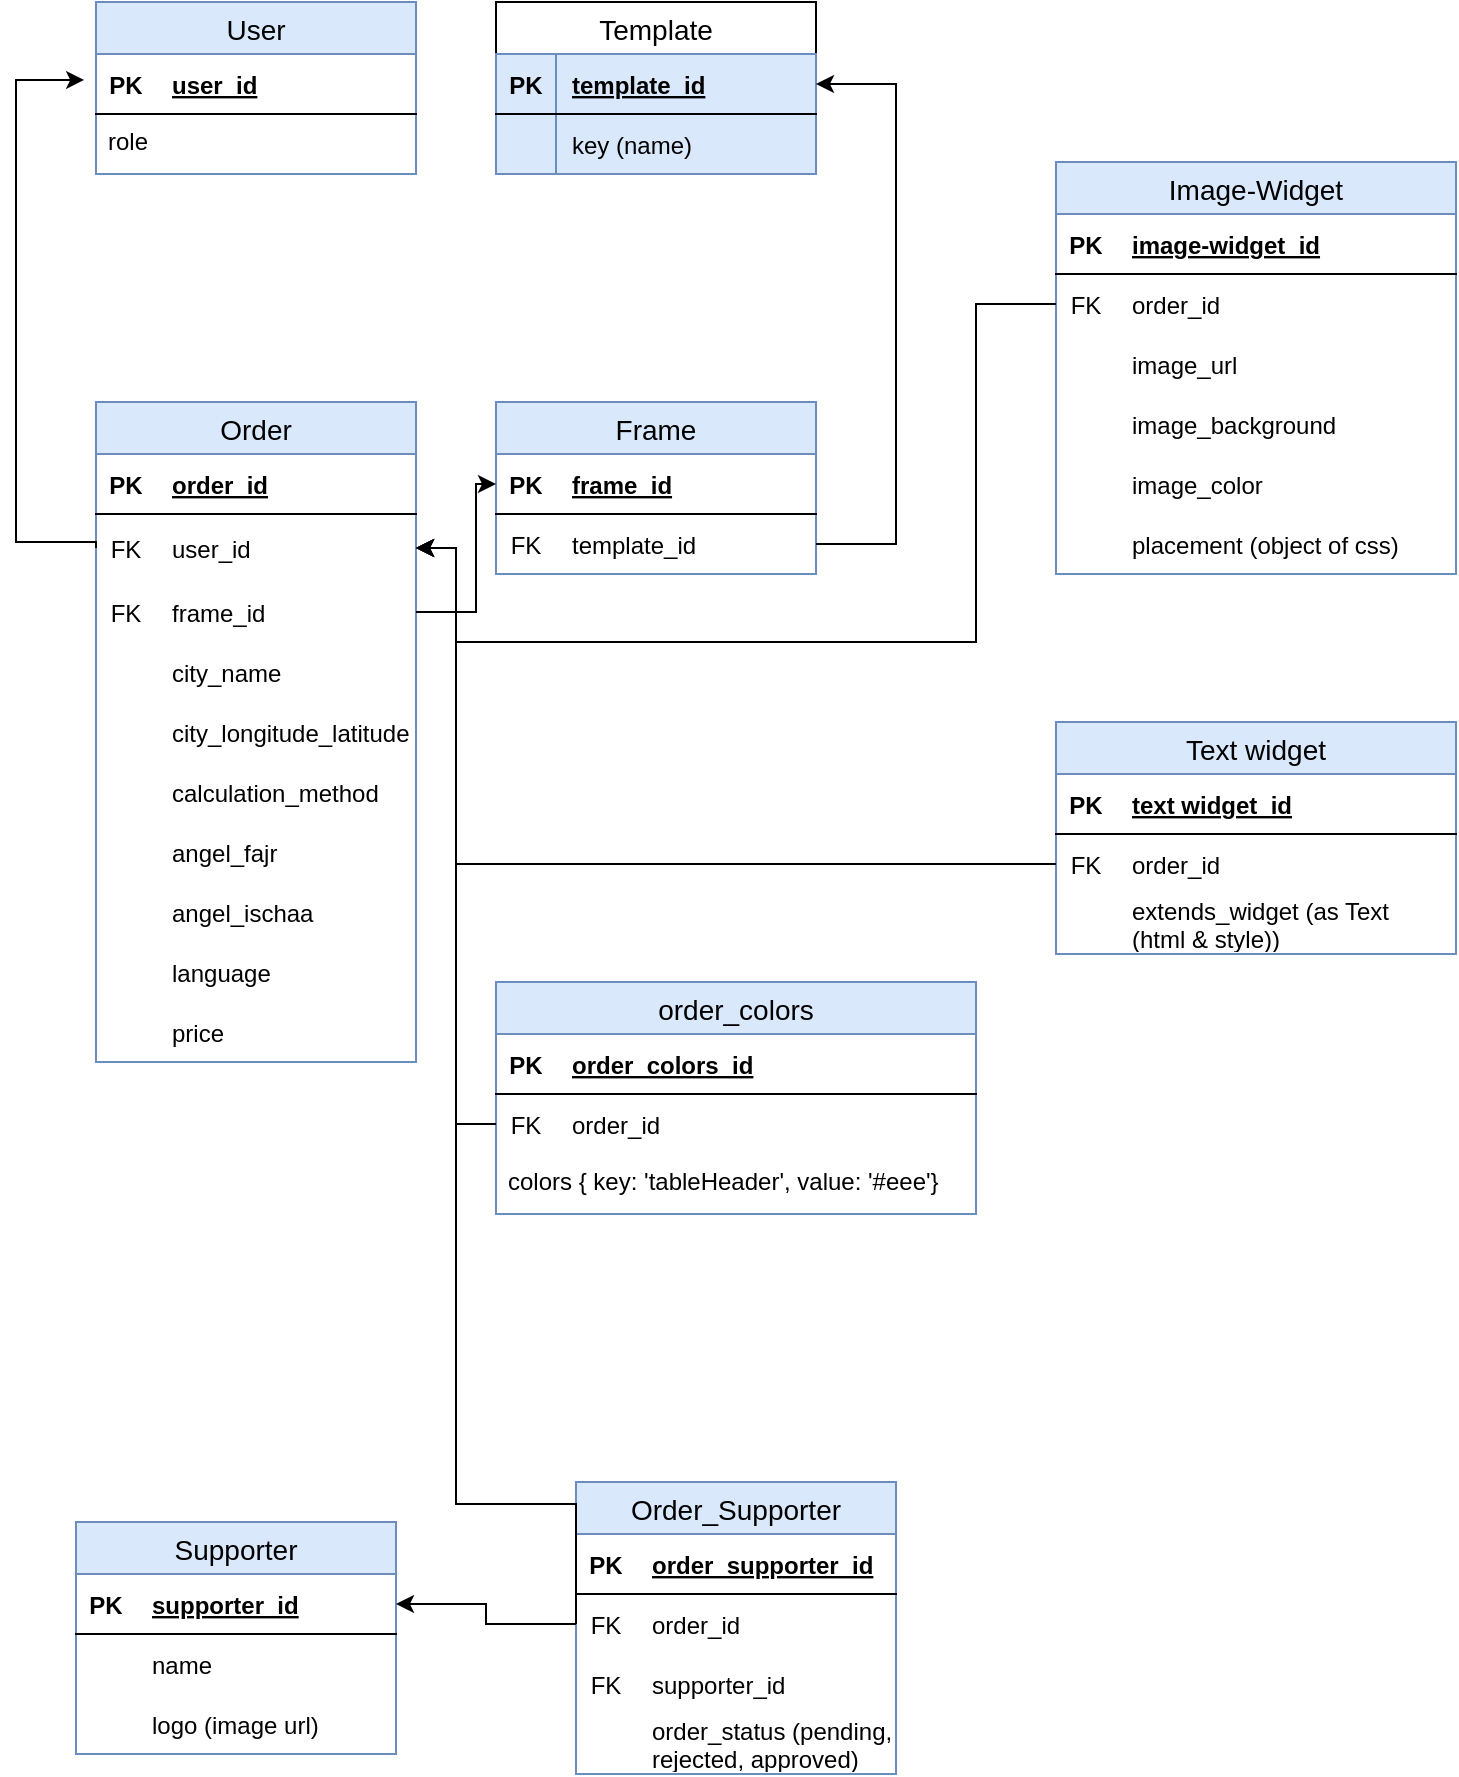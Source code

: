 <mxfile version="14.2.9" type="github">
  <diagram id="lNTlGjeYyoGgXa6DHMvn" name="Page-2">
    <mxGraphModel dx="1108" dy="449" grid="1" gridSize="10" guides="1" tooltips="1" connect="1" arrows="1" fold="1" page="1" pageScale="1" pageWidth="850" pageHeight="1100" math="0" shadow="0">
      <root>
        <mxCell id="7pYmxudPTS8PX-iI0D-J-0" />
        <mxCell id="7pYmxudPTS8PX-iI0D-J-1" parent="7pYmxudPTS8PX-iI0D-J-0" />
        <mxCell id="hTijh6sv9mdmgn5TBjgi-24" value="User" style="swimlane;fontStyle=0;childLayout=stackLayout;horizontal=1;startSize=26;horizontalStack=0;resizeParent=1;resizeParentMax=0;resizeLast=0;collapsible=1;marginBottom=0;align=center;fontSize=14;labelBackgroundColor=none;fillColor=#dae8fc;strokeColor=#6c8ebf;" parent="7pYmxudPTS8PX-iI0D-J-1" vertex="1">
          <mxGeometry x="80" y="40" width="160" height="86" as="geometry" />
        </mxCell>
        <mxCell id="hTijh6sv9mdmgn5TBjgi-28" value="" style="shape=table;startSize=0;container=1;collapsible=1;childLayout=tableLayout;fixedRows=1;rowLines=0;fontStyle=0;align=center;resizeLast=1;strokeColor=none;fillColor=none;" parent="hTijh6sv9mdmgn5TBjgi-24" vertex="1">
          <mxGeometry y="26" width="160" height="30" as="geometry" />
        </mxCell>
        <mxCell id="hTijh6sv9mdmgn5TBjgi-29" value="" style="shape=partialRectangle;collapsible=0;dropTarget=0;pointerEvents=0;fillColor=none;top=0;left=0;bottom=1;right=0;points=[[0,0.5],[1,0.5]];portConstraint=eastwest;" parent="hTijh6sv9mdmgn5TBjgi-28" vertex="1">
          <mxGeometry width="160" height="30" as="geometry" />
        </mxCell>
        <mxCell id="hTijh6sv9mdmgn5TBjgi-30" value="PK" style="shape=partialRectangle;connectable=0;fillColor=none;top=0;left=0;bottom=0;right=0;fontStyle=1;overflow=hidden;" parent="hTijh6sv9mdmgn5TBjgi-29" vertex="1">
          <mxGeometry width="30" height="30" as="geometry" />
        </mxCell>
        <mxCell id="hTijh6sv9mdmgn5TBjgi-31" value="user_id" style="shape=partialRectangle;connectable=0;fillColor=none;top=0;left=0;bottom=0;right=0;align=left;spacingLeft=6;fontStyle=5;overflow=hidden;" parent="hTijh6sv9mdmgn5TBjgi-29" vertex="1">
          <mxGeometry x="30" width="130" height="30" as="geometry" />
        </mxCell>
        <mxCell id="hTijh6sv9mdmgn5TBjgi-32" value="role&#xa;" style="text;strokeColor=none;fillColor=none;spacingLeft=4;spacingRight=4;overflow=hidden;rotatable=0;points=[[0,0.5],[1,0.5]];portConstraint=eastwest;fontSize=12;" parent="hTijh6sv9mdmgn5TBjgi-24" vertex="1">
          <mxGeometry y="56" width="160" height="30" as="geometry" />
        </mxCell>
        <mxCell id="hTijh6sv9mdmgn5TBjgi-33" value="Template" style="swimlane;fontStyle=0;childLayout=stackLayout;horizontal=1;startSize=26;horizontalStack=0;resizeParent=1;resizeParentMax=0;resizeLast=0;collapsible=1;marginBottom=0;align=center;fontSize=14;" parent="7pYmxudPTS8PX-iI0D-J-1" vertex="1">
          <mxGeometry x="280" y="40" width="160" height="86" as="geometry" />
        </mxCell>
        <mxCell id="hTijh6sv9mdmgn5TBjgi-54" value="" style="shape=table;startSize=0;container=1;collapsible=1;childLayout=tableLayout;fixedRows=1;rowLines=0;fontStyle=0;align=center;resizeLast=1;strokeColor=#6c8ebf;fillColor=#dae8fc;" parent="hTijh6sv9mdmgn5TBjgi-33" vertex="1">
          <mxGeometry y="26" width="160" height="60" as="geometry" />
        </mxCell>
        <mxCell id="hTijh6sv9mdmgn5TBjgi-55" value="" style="shape=partialRectangle;collapsible=0;dropTarget=0;pointerEvents=0;fillColor=none;top=0;left=0;bottom=1;right=0;points=[[0,0.5],[1,0.5]];portConstraint=eastwest;" parent="hTijh6sv9mdmgn5TBjgi-54" vertex="1">
          <mxGeometry width="160" height="30" as="geometry" />
        </mxCell>
        <mxCell id="hTijh6sv9mdmgn5TBjgi-56" value="PK" style="shape=partialRectangle;connectable=0;fillColor=none;top=0;left=0;bottom=0;right=0;fontStyle=1;overflow=hidden;" parent="hTijh6sv9mdmgn5TBjgi-55" vertex="1">
          <mxGeometry width="30" height="30" as="geometry" />
        </mxCell>
        <mxCell id="hTijh6sv9mdmgn5TBjgi-57" value="template_id" style="shape=partialRectangle;connectable=0;fillColor=none;top=0;left=0;bottom=0;right=0;align=left;spacingLeft=6;fontStyle=5;overflow=hidden;" parent="hTijh6sv9mdmgn5TBjgi-55" vertex="1">
          <mxGeometry x="30" width="130" height="30" as="geometry" />
        </mxCell>
        <mxCell id="vmlLHmMvmx5tRYjKUQFj-4" value="" style="shape=partialRectangle;collapsible=0;dropTarget=0;pointerEvents=0;fillColor=none;top=0;left=0;bottom=0;right=0;points=[[0,0.5],[1,0.5]];portConstraint=eastwest;" parent="hTijh6sv9mdmgn5TBjgi-54" vertex="1">
          <mxGeometry y="30" width="160" height="30" as="geometry" />
        </mxCell>
        <mxCell id="vmlLHmMvmx5tRYjKUQFj-5" value="" style="shape=partialRectangle;connectable=0;fillColor=none;top=0;left=0;bottom=0;right=0;editable=1;overflow=hidden;" parent="vmlLHmMvmx5tRYjKUQFj-4" vertex="1">
          <mxGeometry width="30" height="30" as="geometry" />
        </mxCell>
        <mxCell id="vmlLHmMvmx5tRYjKUQFj-6" value="key (name)" style="shape=partialRectangle;connectable=0;fillColor=none;top=0;left=0;bottom=0;right=0;align=left;spacingLeft=6;overflow=hidden;" parent="vmlLHmMvmx5tRYjKUQFj-4" vertex="1">
          <mxGeometry x="30" width="130" height="30" as="geometry" />
        </mxCell>
        <mxCell id="hTijh6sv9mdmgn5TBjgi-37" value="Order" style="swimlane;fontStyle=0;childLayout=stackLayout;horizontal=1;startSize=26;horizontalStack=0;resizeParent=1;resizeParentMax=0;resizeLast=0;collapsible=1;marginBottom=0;align=center;fontSize=14;fillColor=#dae8fc;strokeColor=#6c8ebf;" parent="7pYmxudPTS8PX-iI0D-J-1" vertex="1">
          <mxGeometry x="80" y="240" width="160" height="330" as="geometry" />
        </mxCell>
        <mxCell id="hTijh6sv9mdmgn5TBjgi-46" value="" style="shape=table;startSize=0;container=1;collapsible=1;childLayout=tableLayout;fixedRows=1;rowLines=0;fontStyle=0;align=center;resizeLast=1;strokeColor=none;fillColor=none;" parent="hTijh6sv9mdmgn5TBjgi-37" vertex="1">
          <mxGeometry y="26" width="160" height="304" as="geometry" />
        </mxCell>
        <mxCell id="hTijh6sv9mdmgn5TBjgi-47" value="" style="shape=partialRectangle;collapsible=0;dropTarget=0;pointerEvents=0;fillColor=none;top=0;left=0;bottom=1;right=0;points=[[0,0.5],[1,0.5]];portConstraint=eastwest;" parent="hTijh6sv9mdmgn5TBjgi-46" vertex="1">
          <mxGeometry width="160" height="30" as="geometry" />
        </mxCell>
        <mxCell id="hTijh6sv9mdmgn5TBjgi-48" value="PK" style="shape=partialRectangle;connectable=0;fillColor=none;top=0;left=0;bottom=0;right=0;fontStyle=1;overflow=hidden;" parent="hTijh6sv9mdmgn5TBjgi-47" vertex="1">
          <mxGeometry width="30" height="30" as="geometry" />
        </mxCell>
        <mxCell id="hTijh6sv9mdmgn5TBjgi-49" value="order_id" style="shape=partialRectangle;connectable=0;fillColor=none;top=0;left=0;bottom=0;right=0;align=left;spacingLeft=6;fontStyle=5;overflow=hidden;" parent="hTijh6sv9mdmgn5TBjgi-47" vertex="1">
          <mxGeometry x="30" width="130" height="30" as="geometry" />
        </mxCell>
        <mxCell id="hTijh6sv9mdmgn5TBjgi-50" value="" style="shape=partialRectangle;collapsible=0;dropTarget=0;pointerEvents=0;fillColor=none;top=0;left=0;bottom=0;right=0;points=[[0,0.5],[1,0.5]];portConstraint=eastwest;" parent="hTijh6sv9mdmgn5TBjgi-46" vertex="1">
          <mxGeometry y="30" width="160" height="34" as="geometry" />
        </mxCell>
        <mxCell id="hTijh6sv9mdmgn5TBjgi-51" value="FK" style="shape=partialRectangle;connectable=0;fillColor=none;top=0;left=0;bottom=0;right=0;fontStyle=0;overflow=hidden;" parent="hTijh6sv9mdmgn5TBjgi-50" vertex="1">
          <mxGeometry width="30" height="34" as="geometry" />
        </mxCell>
        <mxCell id="hTijh6sv9mdmgn5TBjgi-52" value="user_id" style="shape=partialRectangle;connectable=0;fillColor=none;top=0;left=0;bottom=0;right=0;align=left;spacingLeft=6;fontStyle=0;overflow=hidden;" parent="hTijh6sv9mdmgn5TBjgi-50" vertex="1">
          <mxGeometry x="30" width="130" height="34" as="geometry" />
        </mxCell>
        <mxCell id="vmlLHmMvmx5tRYjKUQFj-18" value="" style="shape=partialRectangle;collapsible=0;dropTarget=0;pointerEvents=0;fillColor=none;top=0;left=0;bottom=0;right=0;points=[[0,0.5],[1,0.5]];portConstraint=eastwest;" parent="hTijh6sv9mdmgn5TBjgi-46" vertex="1">
          <mxGeometry y="64" width="160" height="30" as="geometry" />
        </mxCell>
        <mxCell id="vmlLHmMvmx5tRYjKUQFj-19" value="FK" style="shape=partialRectangle;connectable=0;fillColor=none;top=0;left=0;bottom=0;right=0;fontStyle=0;overflow=hidden;" parent="vmlLHmMvmx5tRYjKUQFj-18" vertex="1">
          <mxGeometry width="30" height="30" as="geometry" />
        </mxCell>
        <mxCell id="vmlLHmMvmx5tRYjKUQFj-20" value="frame_id" style="shape=partialRectangle;connectable=0;fillColor=none;top=0;left=0;bottom=0;right=0;align=left;spacingLeft=6;fontStyle=0;overflow=hidden;" parent="vmlLHmMvmx5tRYjKUQFj-18" vertex="1">
          <mxGeometry x="30" width="130" height="30" as="geometry" />
        </mxCell>
        <mxCell id="vmlLHmMvmx5tRYjKUQFj-78" value="" style="shape=partialRectangle;collapsible=0;dropTarget=0;pointerEvents=0;fillColor=none;top=0;left=0;bottom=0;right=0;points=[[0,0.5],[1,0.5]];portConstraint=eastwest;" parent="hTijh6sv9mdmgn5TBjgi-46" vertex="1">
          <mxGeometry y="94" width="160" height="30" as="geometry" />
        </mxCell>
        <mxCell id="vmlLHmMvmx5tRYjKUQFj-79" value="" style="shape=partialRectangle;connectable=0;fillColor=none;top=0;left=0;bottom=0;right=0;editable=1;overflow=hidden;" parent="vmlLHmMvmx5tRYjKUQFj-78" vertex="1">
          <mxGeometry width="30" height="30" as="geometry" />
        </mxCell>
        <mxCell id="vmlLHmMvmx5tRYjKUQFj-80" value="city_name" style="shape=partialRectangle;connectable=0;fillColor=none;top=0;left=0;bottom=0;right=0;align=left;spacingLeft=6;overflow=hidden;" parent="vmlLHmMvmx5tRYjKUQFj-78" vertex="1">
          <mxGeometry x="30" width="130" height="30" as="geometry" />
        </mxCell>
        <mxCell id="vmlLHmMvmx5tRYjKUQFj-87" value="" style="shape=partialRectangle;collapsible=0;dropTarget=0;pointerEvents=0;fillColor=none;top=0;left=0;bottom=0;right=0;points=[[0,0.5],[1,0.5]];portConstraint=eastwest;" parent="hTijh6sv9mdmgn5TBjgi-46" vertex="1">
          <mxGeometry y="124" width="160" height="30" as="geometry" />
        </mxCell>
        <mxCell id="vmlLHmMvmx5tRYjKUQFj-88" value="" style="shape=partialRectangle;connectable=0;fillColor=none;top=0;left=0;bottom=0;right=0;editable=1;overflow=hidden;" parent="vmlLHmMvmx5tRYjKUQFj-87" vertex="1">
          <mxGeometry width="30" height="30" as="geometry" />
        </mxCell>
        <mxCell id="vmlLHmMvmx5tRYjKUQFj-89" value="city_longitude_latitude" style="shape=partialRectangle;connectable=0;fillColor=none;top=0;left=0;bottom=0;right=0;align=left;spacingLeft=6;overflow=hidden;" parent="vmlLHmMvmx5tRYjKUQFj-87" vertex="1">
          <mxGeometry x="30" width="130" height="30" as="geometry" />
        </mxCell>
        <mxCell id="vmlLHmMvmx5tRYjKUQFj-84" value="" style="shape=partialRectangle;collapsible=0;dropTarget=0;pointerEvents=0;fillColor=none;top=0;left=0;bottom=0;right=0;points=[[0,0.5],[1,0.5]];portConstraint=eastwest;" parent="hTijh6sv9mdmgn5TBjgi-46" vertex="1">
          <mxGeometry y="154" width="160" height="30" as="geometry" />
        </mxCell>
        <mxCell id="vmlLHmMvmx5tRYjKUQFj-85" value="" style="shape=partialRectangle;connectable=0;fillColor=none;top=0;left=0;bottom=0;right=0;editable=1;overflow=hidden;" parent="vmlLHmMvmx5tRYjKUQFj-84" vertex="1">
          <mxGeometry width="30" height="30" as="geometry" />
        </mxCell>
        <mxCell id="vmlLHmMvmx5tRYjKUQFj-86" value="calculation_method" style="shape=partialRectangle;connectable=0;fillColor=none;top=0;left=0;bottom=0;right=0;align=left;spacingLeft=6;overflow=hidden;" parent="vmlLHmMvmx5tRYjKUQFj-84" vertex="1">
          <mxGeometry x="30" width="130" height="30" as="geometry" />
        </mxCell>
        <mxCell id="vmlLHmMvmx5tRYjKUQFj-91" value="" style="shape=partialRectangle;collapsible=0;dropTarget=0;pointerEvents=0;fillColor=none;top=0;left=0;bottom=0;right=0;points=[[0,0.5],[1,0.5]];portConstraint=eastwest;" parent="hTijh6sv9mdmgn5TBjgi-46" vertex="1">
          <mxGeometry y="184" width="160" height="30" as="geometry" />
        </mxCell>
        <mxCell id="vmlLHmMvmx5tRYjKUQFj-92" value="" style="shape=partialRectangle;connectable=0;fillColor=none;top=0;left=0;bottom=0;right=0;editable=1;overflow=hidden;" parent="vmlLHmMvmx5tRYjKUQFj-91" vertex="1">
          <mxGeometry width="30" height="30" as="geometry" />
        </mxCell>
        <mxCell id="vmlLHmMvmx5tRYjKUQFj-93" value="angel_fajr" style="shape=partialRectangle;connectable=0;fillColor=none;top=0;left=0;bottom=0;right=0;align=left;spacingLeft=6;overflow=hidden;" parent="vmlLHmMvmx5tRYjKUQFj-91" vertex="1">
          <mxGeometry x="30" width="130" height="30" as="geometry" />
        </mxCell>
        <mxCell id="vmlLHmMvmx5tRYjKUQFj-95" value="" style="shape=partialRectangle;collapsible=0;dropTarget=0;pointerEvents=0;fillColor=none;top=0;left=0;bottom=0;right=0;points=[[0,0.5],[1,0.5]];portConstraint=eastwest;" parent="hTijh6sv9mdmgn5TBjgi-46" vertex="1">
          <mxGeometry y="214" width="160" height="30" as="geometry" />
        </mxCell>
        <mxCell id="vmlLHmMvmx5tRYjKUQFj-96" value="" style="shape=partialRectangle;connectable=0;fillColor=none;top=0;left=0;bottom=0;right=0;editable=1;overflow=hidden;" parent="vmlLHmMvmx5tRYjKUQFj-95" vertex="1">
          <mxGeometry width="30" height="30" as="geometry" />
        </mxCell>
        <mxCell id="vmlLHmMvmx5tRYjKUQFj-97" value="angel_ischaa" style="shape=partialRectangle;connectable=0;fillColor=none;top=0;left=0;bottom=0;right=0;align=left;spacingLeft=6;overflow=hidden;" parent="vmlLHmMvmx5tRYjKUQFj-95" vertex="1">
          <mxGeometry x="30" width="130" height="30" as="geometry" />
        </mxCell>
        <mxCell id="vmlLHmMvmx5tRYjKUQFj-109" value="" style="shape=partialRectangle;collapsible=0;dropTarget=0;pointerEvents=0;fillColor=none;top=0;left=0;bottom=0;right=0;points=[[0,0.5],[1,0.5]];portConstraint=eastwest;" parent="hTijh6sv9mdmgn5TBjgi-46" vertex="1">
          <mxGeometry y="244" width="160" height="30" as="geometry" />
        </mxCell>
        <mxCell id="vmlLHmMvmx5tRYjKUQFj-110" value="" style="shape=partialRectangle;connectable=0;fillColor=none;top=0;left=0;bottom=0;right=0;editable=1;overflow=hidden;" parent="vmlLHmMvmx5tRYjKUQFj-109" vertex="1">
          <mxGeometry width="30" height="30" as="geometry" />
        </mxCell>
        <mxCell id="vmlLHmMvmx5tRYjKUQFj-111" value="language" style="shape=partialRectangle;connectable=0;fillColor=none;top=0;left=0;bottom=0;right=0;align=left;spacingLeft=6;overflow=hidden;" parent="vmlLHmMvmx5tRYjKUQFj-109" vertex="1">
          <mxGeometry x="30" width="130" height="30" as="geometry" />
        </mxCell>
        <mxCell id="vmlLHmMvmx5tRYjKUQFj-121" value="" style="shape=partialRectangle;collapsible=0;dropTarget=0;pointerEvents=0;fillColor=none;top=0;left=0;bottom=0;right=0;points=[[0,0.5],[1,0.5]];portConstraint=eastwest;" parent="hTijh6sv9mdmgn5TBjgi-46" vertex="1">
          <mxGeometry y="274" width="160" height="30" as="geometry" />
        </mxCell>
        <mxCell id="vmlLHmMvmx5tRYjKUQFj-122" value="" style="shape=partialRectangle;connectable=0;fillColor=none;top=0;left=0;bottom=0;right=0;editable=1;overflow=hidden;" parent="vmlLHmMvmx5tRYjKUQFj-121" vertex="1">
          <mxGeometry width="30" height="30" as="geometry" />
        </mxCell>
        <mxCell id="vmlLHmMvmx5tRYjKUQFj-123" value="price" style="shape=partialRectangle;connectable=0;fillColor=none;top=0;left=0;bottom=0;right=0;align=left;spacingLeft=6;overflow=hidden;" parent="vmlLHmMvmx5tRYjKUQFj-121" vertex="1">
          <mxGeometry x="30" width="130" height="30" as="geometry" />
        </mxCell>
        <mxCell id="hTijh6sv9mdmgn5TBjgi-53" style="edgeStyle=orthogonalEdgeStyle;rounded=0;orthogonalLoop=1;jettySize=auto;html=1;exitX=0;exitY=0.5;exitDx=0;exitDy=0;entryX=-0.037;entryY=0.433;entryDx=0;entryDy=0;entryPerimeter=0;" parent="7pYmxudPTS8PX-iI0D-J-1" source="hTijh6sv9mdmgn5TBjgi-50" target="hTijh6sv9mdmgn5TBjgi-29" edge="1">
          <mxGeometry relative="1" as="geometry">
            <Array as="points">
              <mxPoint x="80" y="310" />
              <mxPoint x="40" y="310" />
              <mxPoint x="40" y="79" />
            </Array>
          </mxGeometry>
        </mxCell>
        <mxCell id="vmlLHmMvmx5tRYjKUQFj-7" value="Frame" style="swimlane;fontStyle=0;childLayout=stackLayout;horizontal=1;startSize=26;horizontalStack=0;resizeParent=1;resizeParentMax=0;resizeLast=0;collapsible=1;marginBottom=0;align=center;fontSize=14;fillColor=#dae8fc;strokeColor=#6c8ebf;" parent="7pYmxudPTS8PX-iI0D-J-1" vertex="1">
          <mxGeometry x="280" y="240" width="160" height="86" as="geometry" />
        </mxCell>
        <mxCell id="vmlLHmMvmx5tRYjKUQFj-11" value="" style="shape=table;startSize=0;container=1;collapsible=1;childLayout=tableLayout;fixedRows=1;rowLines=0;fontStyle=0;align=center;resizeLast=1;strokeColor=none;fillColor=none;" parent="vmlLHmMvmx5tRYjKUQFj-7" vertex="1">
          <mxGeometry y="26" width="160" height="30" as="geometry" />
        </mxCell>
        <mxCell id="vmlLHmMvmx5tRYjKUQFj-12" value="" style="shape=partialRectangle;collapsible=0;dropTarget=0;pointerEvents=0;fillColor=none;top=0;left=0;bottom=1;right=0;points=[[0,0.5],[1,0.5]];portConstraint=eastwest;" parent="vmlLHmMvmx5tRYjKUQFj-11" vertex="1">
          <mxGeometry width="160" height="30" as="geometry" />
        </mxCell>
        <mxCell id="vmlLHmMvmx5tRYjKUQFj-13" value="PK" style="shape=partialRectangle;connectable=0;fillColor=none;top=0;left=0;bottom=0;right=0;fontStyle=1;overflow=hidden;" parent="vmlLHmMvmx5tRYjKUQFj-12" vertex="1">
          <mxGeometry width="30" height="30" as="geometry" />
        </mxCell>
        <mxCell id="vmlLHmMvmx5tRYjKUQFj-14" value="frame_id" style="shape=partialRectangle;connectable=0;fillColor=none;top=0;left=0;bottom=0;right=0;align=left;spacingLeft=6;fontStyle=5;overflow=hidden;" parent="vmlLHmMvmx5tRYjKUQFj-12" vertex="1">
          <mxGeometry x="30" width="130" height="30" as="geometry" />
        </mxCell>
        <mxCell id="vmlLHmMvmx5tRYjKUQFj-21" value="" style="shape=table;startSize=0;container=1;collapsible=1;childLayout=tableLayout;fixedRows=1;rowLines=0;fontStyle=0;align=center;resizeLast=1;strokeColor=none;fillColor=none;" parent="vmlLHmMvmx5tRYjKUQFj-7" vertex="1">
          <mxGeometry y="56" width="160" height="30" as="geometry" />
        </mxCell>
        <mxCell id="vmlLHmMvmx5tRYjKUQFj-22" value="" style="shape=partialRectangle;collapsible=0;dropTarget=0;pointerEvents=0;fillColor=none;top=0;left=0;bottom=0;right=0;points=[[0,0.5],[1,0.5]];portConstraint=eastwest;" parent="vmlLHmMvmx5tRYjKUQFj-21" vertex="1">
          <mxGeometry width="160" height="30" as="geometry" />
        </mxCell>
        <mxCell id="vmlLHmMvmx5tRYjKUQFj-23" value="FK" style="shape=partialRectangle;connectable=0;fillColor=none;top=0;left=0;bottom=0;right=0;fontStyle=0;overflow=hidden;" parent="vmlLHmMvmx5tRYjKUQFj-22" vertex="1">
          <mxGeometry width="30" height="30" as="geometry" />
        </mxCell>
        <mxCell id="vmlLHmMvmx5tRYjKUQFj-24" value="template_id" style="shape=partialRectangle;connectable=0;fillColor=none;top=0;left=0;bottom=0;right=0;align=left;spacingLeft=6;fontStyle=0;overflow=hidden;" parent="vmlLHmMvmx5tRYjKUQFj-22" vertex="1">
          <mxGeometry x="30" width="130" height="30" as="geometry" />
        </mxCell>
        <mxCell id="vmlLHmMvmx5tRYjKUQFj-25" style="edgeStyle=orthogonalEdgeStyle;rounded=0;orthogonalLoop=1;jettySize=auto;html=1;exitX=1;exitY=0.5;exitDx=0;exitDy=0;entryX=1;entryY=0.5;entryDx=0;entryDy=0;" parent="7pYmxudPTS8PX-iI0D-J-1" source="vmlLHmMvmx5tRYjKUQFj-22" target="hTijh6sv9mdmgn5TBjgi-55" edge="1">
          <mxGeometry relative="1" as="geometry">
            <Array as="points">
              <mxPoint x="480" y="311" />
              <mxPoint x="480" y="81" />
            </Array>
          </mxGeometry>
        </mxCell>
        <mxCell id="vmlLHmMvmx5tRYjKUQFj-28" style="edgeStyle=orthogonalEdgeStyle;rounded=0;orthogonalLoop=1;jettySize=auto;html=1;entryX=0;entryY=0.5;entryDx=0;entryDy=0;" parent="7pYmxudPTS8PX-iI0D-J-1" target="vmlLHmMvmx5tRYjKUQFj-12" edge="1">
          <mxGeometry relative="1" as="geometry">
            <mxPoint x="240" y="345" as="sourcePoint" />
            <Array as="points">
              <mxPoint x="270" y="345" />
              <mxPoint x="270" y="281" />
            </Array>
          </mxGeometry>
        </mxCell>
        <mxCell id="vmlLHmMvmx5tRYjKUQFj-30" value="Image-Widget" style="swimlane;fontStyle=0;childLayout=stackLayout;horizontal=1;startSize=26;horizontalStack=0;resizeParent=1;resizeParentMax=0;resizeLast=0;collapsible=1;marginBottom=0;align=center;fontSize=14;fillColor=#dae8fc;strokeColor=#6c8ebf;" parent="7pYmxudPTS8PX-iI0D-J-1" vertex="1">
          <mxGeometry x="560" y="120" width="200" height="206" as="geometry" />
        </mxCell>
        <mxCell id="vmlLHmMvmx5tRYjKUQFj-34" value="" style="shape=table;startSize=0;container=1;collapsible=1;childLayout=tableLayout;fixedRows=1;rowLines=0;fontStyle=0;align=center;resizeLast=1;strokeColor=none;fillColor=none;" parent="vmlLHmMvmx5tRYjKUQFj-30" vertex="1">
          <mxGeometry y="26" width="200" height="180" as="geometry" />
        </mxCell>
        <mxCell id="vmlLHmMvmx5tRYjKUQFj-35" value="" style="shape=partialRectangle;collapsible=0;dropTarget=0;pointerEvents=0;fillColor=none;top=0;left=0;bottom=1;right=0;points=[[0,0.5],[1,0.5]];portConstraint=eastwest;" parent="vmlLHmMvmx5tRYjKUQFj-34" vertex="1">
          <mxGeometry width="200" height="30" as="geometry" />
        </mxCell>
        <mxCell id="vmlLHmMvmx5tRYjKUQFj-36" value="PK" style="shape=partialRectangle;connectable=0;fillColor=none;top=0;left=0;bottom=0;right=0;fontStyle=1;overflow=hidden;" parent="vmlLHmMvmx5tRYjKUQFj-35" vertex="1">
          <mxGeometry width="30" height="30" as="geometry" />
        </mxCell>
        <mxCell id="vmlLHmMvmx5tRYjKUQFj-37" value="image-widget_id" style="shape=partialRectangle;connectable=0;fillColor=none;top=0;left=0;bottom=0;right=0;align=left;spacingLeft=6;fontStyle=5;overflow=hidden;" parent="vmlLHmMvmx5tRYjKUQFj-35" vertex="1">
          <mxGeometry x="30" width="170" height="30" as="geometry" />
        </mxCell>
        <mxCell id="vmlLHmMvmx5tRYjKUQFj-38" value="" style="shape=partialRectangle;collapsible=0;dropTarget=0;pointerEvents=0;fillColor=none;top=0;left=0;bottom=0;right=0;points=[[0,0.5],[1,0.5]];portConstraint=eastwest;" parent="vmlLHmMvmx5tRYjKUQFj-34" vertex="1">
          <mxGeometry y="30" width="200" height="30" as="geometry" />
        </mxCell>
        <mxCell id="vmlLHmMvmx5tRYjKUQFj-39" value="FK" style="shape=partialRectangle;connectable=0;fillColor=none;top=0;left=0;bottom=0;right=0;fontStyle=0;overflow=hidden;" parent="vmlLHmMvmx5tRYjKUQFj-38" vertex="1">
          <mxGeometry width="30" height="30" as="geometry" />
        </mxCell>
        <mxCell id="vmlLHmMvmx5tRYjKUQFj-40" value="order_id" style="shape=partialRectangle;connectable=0;fillColor=none;top=0;left=0;bottom=0;right=0;align=left;spacingLeft=6;fontStyle=0;overflow=hidden;" parent="vmlLHmMvmx5tRYjKUQFj-38" vertex="1">
          <mxGeometry x="30" width="170" height="30" as="geometry" />
        </mxCell>
        <mxCell id="vmlLHmMvmx5tRYjKUQFj-42" value="" style="shape=partialRectangle;collapsible=0;dropTarget=0;pointerEvents=0;fillColor=none;top=0;left=0;bottom=0;right=0;points=[[0,0.5],[1,0.5]];portConstraint=eastwest;" parent="vmlLHmMvmx5tRYjKUQFj-34" vertex="1">
          <mxGeometry y="60" width="200" height="30" as="geometry" />
        </mxCell>
        <mxCell id="vmlLHmMvmx5tRYjKUQFj-43" value="" style="shape=partialRectangle;connectable=0;fillColor=none;top=0;left=0;bottom=0;right=0;editable=1;overflow=hidden;" parent="vmlLHmMvmx5tRYjKUQFj-42" vertex="1">
          <mxGeometry width="30" height="30" as="geometry" />
        </mxCell>
        <mxCell id="vmlLHmMvmx5tRYjKUQFj-44" value="image_url" style="shape=partialRectangle;connectable=0;fillColor=none;top=0;left=0;bottom=0;right=0;align=left;spacingLeft=6;overflow=hidden;" parent="vmlLHmMvmx5tRYjKUQFj-42" vertex="1">
          <mxGeometry x="30" width="170" height="30" as="geometry" />
        </mxCell>
        <mxCell id="vmlLHmMvmx5tRYjKUQFj-52" value="" style="shape=partialRectangle;collapsible=0;dropTarget=0;pointerEvents=0;fillColor=none;top=0;left=0;bottom=0;right=0;points=[[0,0.5],[1,0.5]];portConstraint=eastwest;" parent="vmlLHmMvmx5tRYjKUQFj-34" vertex="1">
          <mxGeometry y="90" width="200" height="30" as="geometry" />
        </mxCell>
        <mxCell id="vmlLHmMvmx5tRYjKUQFj-53" value="" style="shape=partialRectangle;connectable=0;fillColor=none;top=0;left=0;bottom=0;right=0;editable=1;overflow=hidden;" parent="vmlLHmMvmx5tRYjKUQFj-52" vertex="1">
          <mxGeometry width="30" height="30" as="geometry" />
        </mxCell>
        <mxCell id="vmlLHmMvmx5tRYjKUQFj-54" value="image_background" style="shape=partialRectangle;connectable=0;fillColor=none;top=0;left=0;bottom=0;right=0;align=left;spacingLeft=6;overflow=hidden;" parent="vmlLHmMvmx5tRYjKUQFj-52" vertex="1">
          <mxGeometry x="30" width="170" height="30" as="geometry" />
        </mxCell>
        <mxCell id="vmlLHmMvmx5tRYjKUQFj-45" value="" style="shape=partialRectangle;collapsible=0;dropTarget=0;pointerEvents=0;fillColor=none;top=0;left=0;bottom=0;right=0;points=[[0,0.5],[1,0.5]];portConstraint=eastwest;" parent="vmlLHmMvmx5tRYjKUQFj-34" vertex="1">
          <mxGeometry y="120" width="200" height="30" as="geometry" />
        </mxCell>
        <mxCell id="vmlLHmMvmx5tRYjKUQFj-46" value="" style="shape=partialRectangle;connectable=0;fillColor=none;top=0;left=0;bottom=0;right=0;editable=1;overflow=hidden;" parent="vmlLHmMvmx5tRYjKUQFj-45" vertex="1">
          <mxGeometry width="30" height="30" as="geometry" />
        </mxCell>
        <mxCell id="vmlLHmMvmx5tRYjKUQFj-47" value="image_color" style="shape=partialRectangle;connectable=0;fillColor=none;top=0;left=0;bottom=0;right=0;align=left;spacingLeft=6;overflow=hidden;" parent="vmlLHmMvmx5tRYjKUQFj-45" vertex="1">
          <mxGeometry x="30" width="170" height="30" as="geometry" />
        </mxCell>
        <mxCell id="vmlLHmMvmx5tRYjKUQFj-56" value="" style="shape=partialRectangle;collapsible=0;dropTarget=0;pointerEvents=0;fillColor=none;top=0;left=0;bottom=0;right=0;points=[[0,0.5],[1,0.5]];portConstraint=eastwest;" parent="vmlLHmMvmx5tRYjKUQFj-34" vertex="1">
          <mxGeometry y="150" width="200" height="30" as="geometry" />
        </mxCell>
        <mxCell id="vmlLHmMvmx5tRYjKUQFj-57" value="" style="shape=partialRectangle;connectable=0;fillColor=none;top=0;left=0;bottom=0;right=0;editable=1;overflow=hidden;" parent="vmlLHmMvmx5tRYjKUQFj-56" vertex="1">
          <mxGeometry width="30" height="30" as="geometry" />
        </mxCell>
        <mxCell id="vmlLHmMvmx5tRYjKUQFj-58" value="placement (object of css)" style="shape=partialRectangle;connectable=0;fillColor=none;top=0;left=0;bottom=0;right=0;align=left;spacingLeft=6;overflow=hidden;" parent="vmlLHmMvmx5tRYjKUQFj-56" vertex="1">
          <mxGeometry x="30" width="170" height="30" as="geometry" />
        </mxCell>
        <mxCell id="vmlLHmMvmx5tRYjKUQFj-41" style="edgeStyle=orthogonalEdgeStyle;rounded=0;orthogonalLoop=1;jettySize=auto;html=1;exitX=0;exitY=0.5;exitDx=0;exitDy=0;" parent="7pYmxudPTS8PX-iI0D-J-1" source="vmlLHmMvmx5tRYjKUQFj-38" target="hTijh6sv9mdmgn5TBjgi-50" edge="1">
          <mxGeometry relative="1" as="geometry">
            <Array as="points">
              <mxPoint x="520" y="191" />
              <mxPoint x="520" y="360" />
              <mxPoint x="260" y="360" />
              <mxPoint x="260" y="313" />
            </Array>
          </mxGeometry>
        </mxCell>
        <mxCell id="vmlLHmMvmx5tRYjKUQFj-59" value="Text widget" style="swimlane;fontStyle=0;childLayout=stackLayout;horizontal=1;startSize=26;horizontalStack=0;resizeParent=1;resizeParentMax=0;resizeLast=0;collapsible=1;marginBottom=0;align=center;fontSize=14;fillColor=#dae8fc;strokeColor=#6c8ebf;" parent="7pYmxudPTS8PX-iI0D-J-1" vertex="1">
          <mxGeometry x="560" y="400" width="200" height="116" as="geometry" />
        </mxCell>
        <mxCell id="vmlLHmMvmx5tRYjKUQFj-63" value="" style="shape=table;startSize=0;container=1;collapsible=1;childLayout=tableLayout;fixedRows=1;rowLines=0;fontStyle=0;align=center;resizeLast=1;strokeColor=none;fillColor=none;" parent="vmlLHmMvmx5tRYjKUQFj-59" vertex="1">
          <mxGeometry y="26" width="200" height="90" as="geometry" />
        </mxCell>
        <mxCell id="vmlLHmMvmx5tRYjKUQFj-64" value="" style="shape=partialRectangle;collapsible=0;dropTarget=0;pointerEvents=0;fillColor=none;top=0;left=0;bottom=1;right=0;points=[[0,0.5],[1,0.5]];portConstraint=eastwest;" parent="vmlLHmMvmx5tRYjKUQFj-63" vertex="1">
          <mxGeometry width="200" height="30" as="geometry" />
        </mxCell>
        <mxCell id="vmlLHmMvmx5tRYjKUQFj-65" value="PK" style="shape=partialRectangle;connectable=0;fillColor=none;top=0;left=0;bottom=0;right=0;fontStyle=1;overflow=hidden;" parent="vmlLHmMvmx5tRYjKUQFj-64" vertex="1">
          <mxGeometry width="30" height="30" as="geometry" />
        </mxCell>
        <mxCell id="vmlLHmMvmx5tRYjKUQFj-66" value="text widget_id" style="shape=partialRectangle;connectable=0;fillColor=none;top=0;left=0;bottom=0;right=0;align=left;spacingLeft=6;fontStyle=5;overflow=hidden;" parent="vmlLHmMvmx5tRYjKUQFj-64" vertex="1">
          <mxGeometry x="30" width="170" height="30" as="geometry" />
        </mxCell>
        <mxCell id="vmlLHmMvmx5tRYjKUQFj-67" value="" style="shape=partialRectangle;collapsible=0;dropTarget=0;pointerEvents=0;fillColor=none;top=0;left=0;bottom=0;right=0;points=[[0,0.5],[1,0.5]];portConstraint=eastwest;" parent="vmlLHmMvmx5tRYjKUQFj-63" vertex="1">
          <mxGeometry y="30" width="200" height="30" as="geometry" />
        </mxCell>
        <mxCell id="vmlLHmMvmx5tRYjKUQFj-68" value="FK" style="shape=partialRectangle;connectable=0;fillColor=none;top=0;left=0;bottom=0;right=0;fontStyle=0;overflow=hidden;" parent="vmlLHmMvmx5tRYjKUQFj-67" vertex="1">
          <mxGeometry width="30" height="30" as="geometry" />
        </mxCell>
        <mxCell id="vmlLHmMvmx5tRYjKUQFj-69" value="order_id" style="shape=partialRectangle;connectable=0;fillColor=none;top=0;left=0;bottom=0;right=0;align=left;spacingLeft=6;fontStyle=0;overflow=hidden;" parent="vmlLHmMvmx5tRYjKUQFj-67" vertex="1">
          <mxGeometry x="30" width="170" height="30" as="geometry" />
        </mxCell>
        <mxCell id="vmlLHmMvmx5tRYjKUQFj-75" value="" style="shape=partialRectangle;collapsible=0;dropTarget=0;pointerEvents=0;fillColor=none;top=0;left=0;bottom=0;right=0;points=[[0,0.5],[1,0.5]];portConstraint=eastwest;" parent="vmlLHmMvmx5tRYjKUQFj-63" vertex="1">
          <mxGeometry y="60" width="200" height="30" as="geometry" />
        </mxCell>
        <mxCell id="vmlLHmMvmx5tRYjKUQFj-76" value="" style="shape=partialRectangle;connectable=0;fillColor=none;top=0;left=0;bottom=0;right=0;editable=1;overflow=hidden;" parent="vmlLHmMvmx5tRYjKUQFj-75" vertex="1">
          <mxGeometry width="30" height="30" as="geometry" />
        </mxCell>
        <mxCell id="vmlLHmMvmx5tRYjKUQFj-77" value="extends_widget (as Text&#xa;(html &amp; style))" style="shape=partialRectangle;connectable=0;fillColor=none;top=0;left=0;bottom=0;right=0;align=left;spacingLeft=6;overflow=hidden;strokeColor=none;" parent="vmlLHmMvmx5tRYjKUQFj-75" vertex="1">
          <mxGeometry x="30" width="170" height="30" as="geometry" />
        </mxCell>
        <mxCell id="vmlLHmMvmx5tRYjKUQFj-70" style="edgeStyle=orthogonalEdgeStyle;rounded=0;orthogonalLoop=1;jettySize=auto;html=1;exitX=0;exitY=0.5;exitDx=0;exitDy=0;entryX=1;entryY=0.5;entryDx=0;entryDy=0;" parent="7pYmxudPTS8PX-iI0D-J-1" source="vmlLHmMvmx5tRYjKUQFj-67" target="hTijh6sv9mdmgn5TBjgi-50" edge="1">
          <mxGeometry relative="1" as="geometry">
            <mxPoint x="260" y="350" as="targetPoint" />
            <Array as="points">
              <mxPoint x="260" y="471" />
              <mxPoint x="260" y="313" />
            </Array>
          </mxGeometry>
        </mxCell>
        <mxCell id="vmlLHmMvmx5tRYjKUQFj-98" value="order_colors" style="swimlane;fontStyle=0;childLayout=stackLayout;horizontal=1;startSize=26;horizontalStack=0;resizeParent=1;resizeParentMax=0;resizeLast=0;collapsible=1;marginBottom=0;align=center;fontSize=14;fillColor=#dae8fc;strokeColor=#6c8ebf;" parent="7pYmxudPTS8PX-iI0D-J-1" vertex="1">
          <mxGeometry x="280" y="530" width="240" height="116" as="geometry" />
        </mxCell>
        <mxCell id="vmlLHmMvmx5tRYjKUQFj-112" value="" style="shape=table;startSize=0;container=1;collapsible=1;childLayout=tableLayout;fixedRows=1;rowLines=0;fontStyle=0;align=center;resizeLast=1;strokeColor=none;fillColor=none;" parent="vmlLHmMvmx5tRYjKUQFj-98" vertex="1">
          <mxGeometry y="26" width="240" height="60" as="geometry" />
        </mxCell>
        <mxCell id="vmlLHmMvmx5tRYjKUQFj-116" value="" style="shape=partialRectangle;collapsible=0;dropTarget=0;pointerEvents=0;fillColor=none;top=0;left=0;bottom=1;right=0;points=[[0,0.5],[1,0.5]];portConstraint=eastwest;" parent="vmlLHmMvmx5tRYjKUQFj-112" vertex="1">
          <mxGeometry width="240" height="30" as="geometry" />
        </mxCell>
        <mxCell id="vmlLHmMvmx5tRYjKUQFj-117" value="PK" style="shape=partialRectangle;connectable=0;fillColor=none;top=0;left=0;bottom=0;right=0;fontStyle=1;overflow=hidden;" parent="vmlLHmMvmx5tRYjKUQFj-116" vertex="1">
          <mxGeometry width="30" height="30" as="geometry" />
        </mxCell>
        <mxCell id="vmlLHmMvmx5tRYjKUQFj-118" value="order_colors_id" style="shape=partialRectangle;connectable=0;fillColor=none;top=0;left=0;bottom=0;right=0;align=left;spacingLeft=6;fontStyle=5;overflow=hidden;" parent="vmlLHmMvmx5tRYjKUQFj-116" vertex="1">
          <mxGeometry x="30" width="210" height="30" as="geometry" />
        </mxCell>
        <mxCell id="vmlLHmMvmx5tRYjKUQFj-113" value="" style="shape=partialRectangle;collapsible=0;dropTarget=0;pointerEvents=0;fillColor=none;top=0;left=0;bottom=0;right=0;points=[[0,0.5],[1,0.5]];portConstraint=eastwest;" parent="vmlLHmMvmx5tRYjKUQFj-112" vertex="1">
          <mxGeometry y="30" width="240" height="30" as="geometry" />
        </mxCell>
        <mxCell id="vmlLHmMvmx5tRYjKUQFj-114" value="FK" style="shape=partialRectangle;connectable=0;fillColor=none;top=0;left=0;bottom=0;right=0;fontStyle=0;overflow=hidden;" parent="vmlLHmMvmx5tRYjKUQFj-113" vertex="1">
          <mxGeometry width="30" height="30" as="geometry" />
        </mxCell>
        <mxCell id="vmlLHmMvmx5tRYjKUQFj-115" value="order_id" style="shape=partialRectangle;connectable=0;fillColor=none;top=0;left=0;bottom=0;right=0;align=left;spacingLeft=6;fontStyle=0;overflow=hidden;" parent="vmlLHmMvmx5tRYjKUQFj-113" vertex="1">
          <mxGeometry x="30" width="210" height="30" as="geometry" />
        </mxCell>
        <mxCell id="vmlLHmMvmx5tRYjKUQFj-100" value="colors { key: &#39;tableHeader&#39;, value: &#39;#eee&#39;}" style="text;strokeColor=none;fillColor=none;spacingLeft=4;spacingRight=4;overflow=hidden;rotatable=0;points=[[0,0.5],[1,0.5]];portConstraint=eastwest;fontSize=12;" parent="vmlLHmMvmx5tRYjKUQFj-98" vertex="1">
          <mxGeometry y="86" width="240" height="30" as="geometry" />
        </mxCell>
        <mxCell id="vmlLHmMvmx5tRYjKUQFj-120" style="edgeStyle=orthogonalEdgeStyle;rounded=0;orthogonalLoop=1;jettySize=auto;html=1;exitX=0;exitY=0.5;exitDx=0;exitDy=0;entryX=1;entryY=0.5;entryDx=0;entryDy=0;" parent="7pYmxudPTS8PX-iI0D-J-1" source="vmlLHmMvmx5tRYjKUQFj-113" target="hTijh6sv9mdmgn5TBjgi-50" edge="1">
          <mxGeometry relative="1" as="geometry" />
        </mxCell>
        <mxCell id="vmlLHmMvmx5tRYjKUQFj-127" value="Supporter" style="swimlane;fontStyle=0;childLayout=stackLayout;horizontal=1;startSize=26;horizontalStack=0;resizeParent=1;resizeParentMax=0;resizeLast=0;collapsible=1;marginBottom=0;align=center;fontSize=14;fillColor=#dae8fc;strokeColor=#6c8ebf;" parent="7pYmxudPTS8PX-iI0D-J-1" vertex="1">
          <mxGeometry x="70" y="800" width="160" height="116" as="geometry" />
        </mxCell>
        <mxCell id="vmlLHmMvmx5tRYjKUQFj-149" value="" style="shape=table;startSize=0;container=1;collapsible=1;childLayout=tableLayout;fixedRows=1;rowLines=0;fontStyle=0;align=center;resizeLast=1;strokeColor=none;fillColor=none;" parent="vmlLHmMvmx5tRYjKUQFj-127" vertex="1">
          <mxGeometry y="26" width="160" height="90" as="geometry" />
        </mxCell>
        <mxCell id="vmlLHmMvmx5tRYjKUQFj-150" value="" style="shape=partialRectangle;collapsible=0;dropTarget=0;pointerEvents=0;fillColor=none;top=0;left=0;bottom=1;right=0;points=[[0,0.5],[1,0.5]];portConstraint=eastwest;" parent="vmlLHmMvmx5tRYjKUQFj-149" vertex="1">
          <mxGeometry width="160" height="30" as="geometry" />
        </mxCell>
        <mxCell id="vmlLHmMvmx5tRYjKUQFj-151" value="PK" style="shape=partialRectangle;connectable=0;fillColor=none;top=0;left=0;bottom=0;right=0;fontStyle=1;overflow=hidden;" parent="vmlLHmMvmx5tRYjKUQFj-150" vertex="1">
          <mxGeometry width="30" height="30" as="geometry" />
        </mxCell>
        <mxCell id="vmlLHmMvmx5tRYjKUQFj-152" value="supporter_id" style="shape=partialRectangle;connectable=0;fillColor=none;top=0;left=0;bottom=0;right=0;align=left;spacingLeft=6;fontStyle=5;overflow=hidden;" parent="vmlLHmMvmx5tRYjKUQFj-150" vertex="1">
          <mxGeometry x="30" width="130" height="30" as="geometry" />
        </mxCell>
        <mxCell id="vmlLHmMvmx5tRYjKUQFj-160" value="" style="shape=partialRectangle;collapsible=0;dropTarget=0;pointerEvents=0;fillColor=none;top=0;left=0;bottom=0;right=0;points=[[0,0.5],[1,0.5]];portConstraint=eastwest;" parent="vmlLHmMvmx5tRYjKUQFj-149" vertex="1">
          <mxGeometry y="30" width="160" height="30" as="geometry" />
        </mxCell>
        <mxCell id="vmlLHmMvmx5tRYjKUQFj-161" value="" style="shape=partialRectangle;connectable=0;fillColor=none;top=0;left=0;bottom=0;right=0;editable=1;overflow=hidden;" parent="vmlLHmMvmx5tRYjKUQFj-160" vertex="1">
          <mxGeometry width="30" height="30" as="geometry" />
        </mxCell>
        <mxCell id="vmlLHmMvmx5tRYjKUQFj-162" value="name" style="shape=partialRectangle;connectable=0;fillColor=none;top=0;left=0;bottom=0;right=0;align=left;spacingLeft=6;overflow=hidden;" parent="vmlLHmMvmx5tRYjKUQFj-160" vertex="1">
          <mxGeometry x="30" width="130" height="30" as="geometry" />
        </mxCell>
        <mxCell id="vmlLHmMvmx5tRYjKUQFj-153" value="" style="shape=partialRectangle;collapsible=0;dropTarget=0;pointerEvents=0;fillColor=none;top=0;left=0;bottom=0;right=0;points=[[0,0.5],[1,0.5]];portConstraint=eastwest;" parent="vmlLHmMvmx5tRYjKUQFj-149" vertex="1">
          <mxGeometry y="60" width="160" height="30" as="geometry" />
        </mxCell>
        <mxCell id="vmlLHmMvmx5tRYjKUQFj-154" value="" style="shape=partialRectangle;connectable=0;fillColor=none;top=0;left=0;bottom=0;right=0;editable=1;overflow=hidden;" parent="vmlLHmMvmx5tRYjKUQFj-153" vertex="1">
          <mxGeometry width="30" height="30" as="geometry" />
        </mxCell>
        <mxCell id="vmlLHmMvmx5tRYjKUQFj-155" value="logo (image url)" style="shape=partialRectangle;connectable=0;fillColor=none;top=0;left=0;bottom=0;right=0;align=left;spacingLeft=6;overflow=hidden;" parent="vmlLHmMvmx5tRYjKUQFj-153" vertex="1">
          <mxGeometry x="30" width="130" height="30" as="geometry" />
        </mxCell>
        <mxCell id="vmlLHmMvmx5tRYjKUQFj-131" value="Order_Supporter" style="swimlane;fontStyle=0;childLayout=stackLayout;horizontal=1;startSize=26;horizontalStack=0;resizeParent=1;resizeParentMax=0;resizeLast=0;collapsible=1;marginBottom=0;align=center;fontSize=14;fillColor=#dae8fc;strokeColor=#6c8ebf;" parent="7pYmxudPTS8PX-iI0D-J-1" vertex="1">
          <mxGeometry x="320" y="780" width="160" height="146" as="geometry" />
        </mxCell>
        <mxCell id="vmlLHmMvmx5tRYjKUQFj-135" value="" style="shape=table;startSize=0;container=1;collapsible=1;childLayout=tableLayout;fixedRows=1;rowLines=0;fontStyle=0;align=center;resizeLast=1;strokeColor=none;fillColor=none;" parent="vmlLHmMvmx5tRYjKUQFj-131" vertex="1">
          <mxGeometry y="26" width="160" height="120" as="geometry" />
        </mxCell>
        <mxCell id="vmlLHmMvmx5tRYjKUQFj-136" value="" style="shape=partialRectangle;collapsible=0;dropTarget=0;pointerEvents=0;fillColor=none;top=0;left=0;bottom=1;right=0;points=[[0,0.5],[1,0.5]];portConstraint=eastwest;" parent="vmlLHmMvmx5tRYjKUQFj-135" vertex="1">
          <mxGeometry width="160" height="30" as="geometry" />
        </mxCell>
        <mxCell id="vmlLHmMvmx5tRYjKUQFj-137" value="PK" style="shape=partialRectangle;connectable=0;fillColor=none;top=0;left=0;bottom=0;right=0;fontStyle=1;overflow=hidden;" parent="vmlLHmMvmx5tRYjKUQFj-136" vertex="1">
          <mxGeometry width="30" height="30" as="geometry" />
        </mxCell>
        <mxCell id="vmlLHmMvmx5tRYjKUQFj-138" value="order_supporter_id" style="shape=partialRectangle;connectable=0;fillColor=none;top=0;left=0;bottom=0;right=0;align=left;spacingLeft=6;fontStyle=5;overflow=hidden;" parent="vmlLHmMvmx5tRYjKUQFj-136" vertex="1">
          <mxGeometry x="30" width="130" height="30" as="geometry" />
        </mxCell>
        <mxCell id="vmlLHmMvmx5tRYjKUQFj-142" value="" style="shape=partialRectangle;collapsible=0;dropTarget=0;pointerEvents=0;fillColor=none;top=0;left=0;bottom=0;right=0;points=[[0,0.5],[1,0.5]];portConstraint=eastwest;" parent="vmlLHmMvmx5tRYjKUQFj-135" vertex="1">
          <mxGeometry y="30" width="160" height="30" as="geometry" />
        </mxCell>
        <mxCell id="vmlLHmMvmx5tRYjKUQFj-143" value="FK" style="shape=partialRectangle;connectable=0;fillColor=none;top=0;left=0;bottom=0;right=0;fontStyle=0;overflow=hidden;" parent="vmlLHmMvmx5tRYjKUQFj-142" vertex="1">
          <mxGeometry width="30" height="30" as="geometry" />
        </mxCell>
        <mxCell id="vmlLHmMvmx5tRYjKUQFj-144" value="order_id" style="shape=partialRectangle;connectable=0;fillColor=none;top=0;left=0;bottom=0;right=0;align=left;spacingLeft=6;fontStyle=0;overflow=hidden;" parent="vmlLHmMvmx5tRYjKUQFj-142" vertex="1">
          <mxGeometry x="30" width="130" height="30" as="geometry" />
        </mxCell>
        <mxCell id="vmlLHmMvmx5tRYjKUQFj-139" value="" style="shape=partialRectangle;collapsible=0;dropTarget=0;pointerEvents=0;fillColor=none;top=0;left=0;bottom=0;right=0;points=[[0,0.5],[1,0.5]];portConstraint=eastwest;" parent="vmlLHmMvmx5tRYjKUQFj-135" vertex="1">
          <mxGeometry y="60" width="160" height="30" as="geometry" />
        </mxCell>
        <mxCell id="vmlLHmMvmx5tRYjKUQFj-140" value="FK" style="shape=partialRectangle;connectable=0;fillColor=none;top=0;left=0;bottom=0;right=0;fontStyle=0;overflow=hidden;" parent="vmlLHmMvmx5tRYjKUQFj-139" vertex="1">
          <mxGeometry width="30" height="30" as="geometry" />
        </mxCell>
        <mxCell id="vmlLHmMvmx5tRYjKUQFj-141" value="supporter_id" style="shape=partialRectangle;connectable=0;fillColor=none;top=0;left=0;bottom=0;right=0;align=left;spacingLeft=6;fontStyle=0;overflow=hidden;" parent="vmlLHmMvmx5tRYjKUQFj-139" vertex="1">
          <mxGeometry x="30" width="130" height="30" as="geometry" />
        </mxCell>
        <mxCell id="vmlLHmMvmx5tRYjKUQFj-145" value="" style="shape=partialRectangle;collapsible=0;dropTarget=0;pointerEvents=0;fillColor=none;top=0;left=0;bottom=0;right=0;points=[[0,0.5],[1,0.5]];portConstraint=eastwest;" parent="vmlLHmMvmx5tRYjKUQFj-135" vertex="1">
          <mxGeometry y="90" width="160" height="30" as="geometry" />
        </mxCell>
        <mxCell id="vmlLHmMvmx5tRYjKUQFj-146" value="" style="shape=partialRectangle;connectable=0;fillColor=none;top=0;left=0;bottom=0;right=0;editable=1;overflow=hidden;" parent="vmlLHmMvmx5tRYjKUQFj-145" vertex="1">
          <mxGeometry width="30" height="30" as="geometry" />
        </mxCell>
        <mxCell id="vmlLHmMvmx5tRYjKUQFj-147" value="order_status (pending,&#xa;rejected, approved)" style="shape=partialRectangle;connectable=0;fillColor=none;top=0;left=0;bottom=0;right=0;align=left;spacingLeft=6;overflow=hidden;" parent="vmlLHmMvmx5tRYjKUQFj-145" vertex="1">
          <mxGeometry x="30" width="130" height="30" as="geometry" />
        </mxCell>
        <mxCell id="vmlLHmMvmx5tRYjKUQFj-148" style="edgeStyle=orthogonalEdgeStyle;rounded=0;orthogonalLoop=1;jettySize=auto;html=1;exitX=0;exitY=0.5;exitDx=0;exitDy=0;" parent="7pYmxudPTS8PX-iI0D-J-1" source="vmlLHmMvmx5tRYjKUQFj-142" target="hTijh6sv9mdmgn5TBjgi-50" edge="1">
          <mxGeometry relative="1" as="geometry">
            <Array as="points">
              <mxPoint x="260" y="791" />
              <mxPoint x="260" y="313" />
            </Array>
          </mxGeometry>
        </mxCell>
        <mxCell id="vmlLHmMvmx5tRYjKUQFj-165" style="edgeStyle=orthogonalEdgeStyle;rounded=0;orthogonalLoop=1;jettySize=auto;html=1;exitX=0;exitY=0.5;exitDx=0;exitDy=0;entryX=1;entryY=0.5;entryDx=0;entryDy=0;" parent="7pYmxudPTS8PX-iI0D-J-1" source="vmlLHmMvmx5tRYjKUQFj-142" target="vmlLHmMvmx5tRYjKUQFj-150" edge="1">
          <mxGeometry relative="1" as="geometry" />
        </mxCell>
      </root>
    </mxGraphModel>
  </diagram>
</mxfile>
